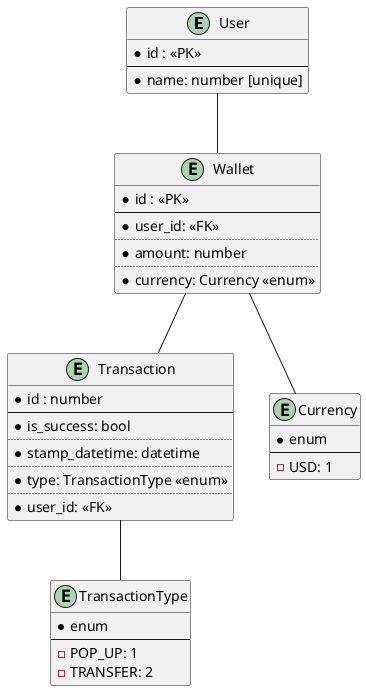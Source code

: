 @startuml

entity "User" as user {
  *id : <<PK>>
  --
  *name: number [unique]
}

entity "Wallet" as wallet {
  *id : <<PK>>
  --
  *user_id: <<FK>>
  ..
  *amount: number
  ..
  *currency: Currency <<enum>>
}

entity "Transaction" as transaction {
  *id : number
  --
  *is_success: bool
  ..
  *stamp_datetime: datetime
  ..
  *type: TransactionType <<enum>>
  ..
  *user_id: <<FK>>
}

entity "Currency" as currency {
  *enum
  --
  -USD: 1
}

entity "TransactionType" as transaction_type {
  *enum
  --
  -POP_UP: 1
  -TRANSFER: 2
}

user -- wallet
wallet -- transaction
wallet -- currency
transaction -- transaction_type

@enduml